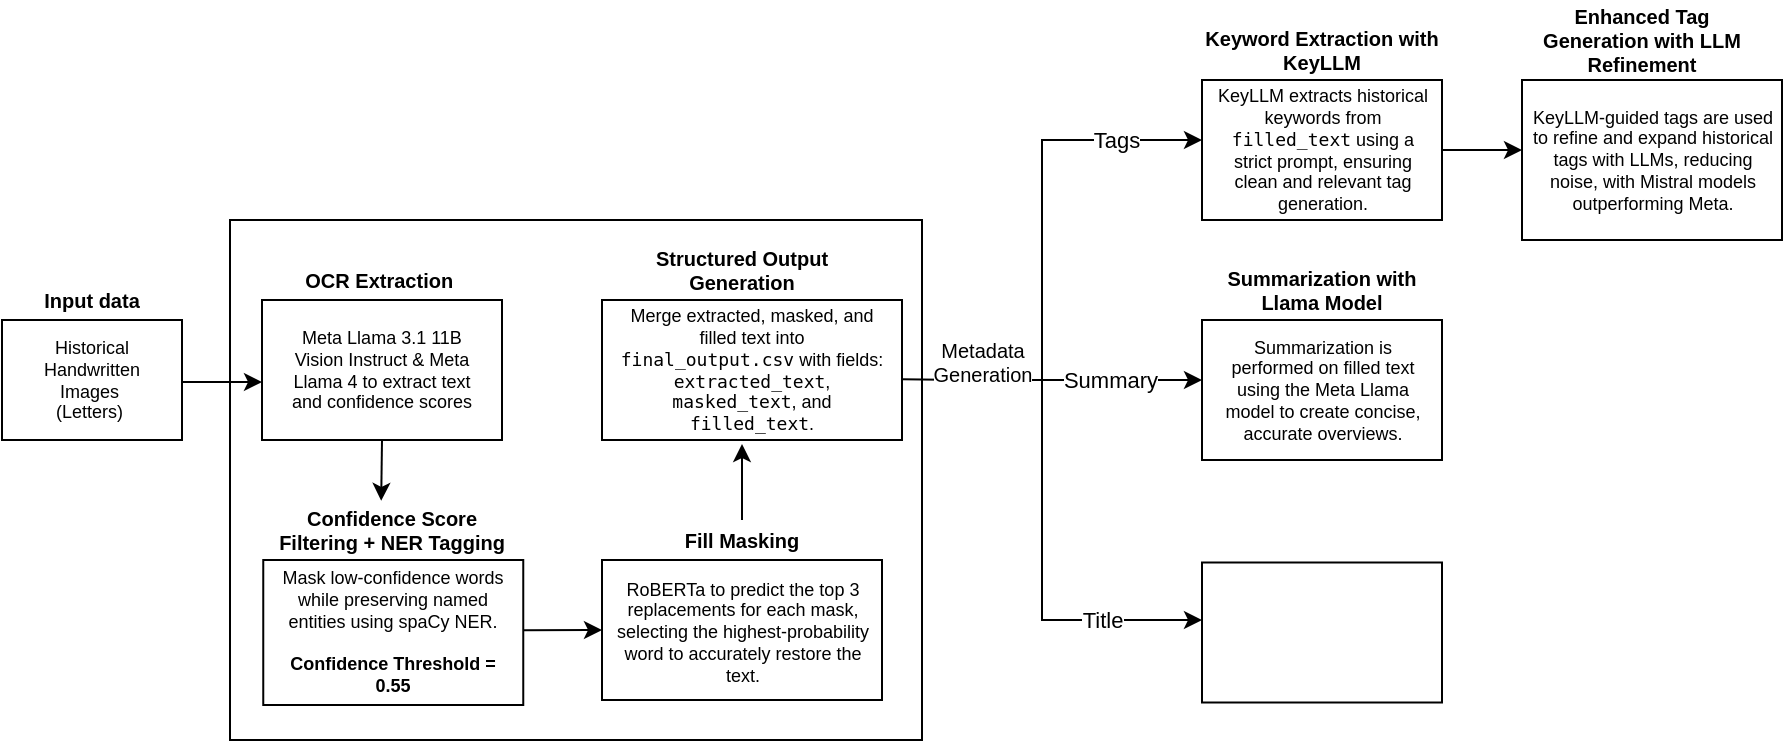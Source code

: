 <mxfile version="26.2.14">
  <diagram name="Page-1" id="Rm9Mzx5MZPHw29uNUsY4">
    <mxGraphModel dx="983" dy="536" grid="1" gridSize="10" guides="1" tooltips="1" connect="1" arrows="1" fold="1" page="1" pageScale="1" pageWidth="827" pageHeight="1169" math="0" shadow="0">
      <root>
        <mxCell id="0" />
        <mxCell id="1" parent="0" />
        <mxCell id="MpDEyv8cJ5t634f4Yrty-10" value="" style="rounded=0;whiteSpace=wrap;html=1;" vertex="1" parent="1">
          <mxGeometry x="214" y="240" width="346" height="260" as="geometry" />
        </mxCell>
        <mxCell id="MpDEyv8cJ5t634f4Yrty-1" value="" style="rounded=0;whiteSpace=wrap;html=1;" vertex="1" parent="1">
          <mxGeometry x="100" y="290" width="90" height="60" as="geometry" />
        </mxCell>
        <mxCell id="MpDEyv8cJ5t634f4Yrty-2" value="Historical Handwritten Images&amp;nbsp;&lt;div&gt;&lt;span style=&quot;background-color: transparent; color: light-dark(rgb(0, 0, 0), rgb(255, 255, 255));&quot;&gt;(Letters)&amp;nbsp;&lt;/span&gt;&lt;/div&gt;" style="text;html=1;align=center;verticalAlign=middle;whiteSpace=wrap;rounded=0;fontSize=9;" vertex="1" parent="1">
          <mxGeometry x="115" y="305" width="60" height="30" as="geometry" />
        </mxCell>
        <mxCell id="MpDEyv8cJ5t634f4Yrty-3" value="Input data" style="text;html=1;align=center;verticalAlign=middle;whiteSpace=wrap;rounded=0;fontStyle=1;fontSize=10;" vertex="1" parent="1">
          <mxGeometry x="115" y="270" width="60" height="20" as="geometry" />
        </mxCell>
        <mxCell id="MpDEyv8cJ5t634f4Yrty-5" value="" style="rounded=0;whiteSpace=wrap;html=1;" vertex="1" parent="1">
          <mxGeometry x="230" y="280" width="120" height="70" as="geometry" />
        </mxCell>
        <mxCell id="MpDEyv8cJ5t634f4Yrty-7" value="OCR Extraction&amp;nbsp;" style="text;html=1;align=center;verticalAlign=middle;whiteSpace=wrap;rounded=0;fontStyle=1;fontSize=10;" vertex="1" parent="1">
          <mxGeometry x="230" y="260" width="120" height="20" as="geometry" />
        </mxCell>
        <mxCell id="MpDEyv8cJ5t634f4Yrty-8" value="Meta Llama 3.1 11B Vision Instruct &amp;amp; Meta Llama 4 to extract text and confidence scores" style="text;html=1;align=center;verticalAlign=middle;whiteSpace=wrap;rounded=0;fontSize=9;" vertex="1" parent="1">
          <mxGeometry x="236.25" y="302.5" width="107.5" height="25" as="geometry" />
        </mxCell>
        <mxCell id="MpDEyv8cJ5t634f4Yrty-12" value="" style="rounded=0;whiteSpace=wrap;html=1;" vertex="1" parent="1">
          <mxGeometry x="230.63" y="410" width="130" height="72.5" as="geometry" />
        </mxCell>
        <mxCell id="MpDEyv8cJ5t634f4Yrty-14" value="" style="endArrow=classic;html=1;rounded=0;" edge="1" parent="1">
          <mxGeometry width="50" height="50" relative="1" as="geometry">
            <mxPoint x="190" y="321" as="sourcePoint" />
            <mxPoint x="230" y="321" as="targetPoint" />
            <Array as="points">
              <mxPoint x="210" y="321" />
            </Array>
          </mxGeometry>
        </mxCell>
        <mxCell id="MpDEyv8cJ5t634f4Yrty-16" value="" style="endArrow=classic;html=1;rounded=0;exitX=0.5;exitY=1;exitDx=0;exitDy=0;entryX=0.455;entryY=0.013;entryDx=0;entryDy=0;entryPerimeter=0;" edge="1" parent="1" source="MpDEyv8cJ5t634f4Yrty-5" target="MpDEyv8cJ5t634f4Yrty-15">
          <mxGeometry width="50" height="50" relative="1" as="geometry">
            <mxPoint x="310" y="350" as="sourcePoint" />
            <mxPoint x="310" y="390" as="targetPoint" />
          </mxGeometry>
        </mxCell>
        <mxCell id="MpDEyv8cJ5t634f4Yrty-15" value="Confidence Score Filtering + NER Tagging" style="text;html=1;align=center;verticalAlign=middle;whiteSpace=wrap;rounded=0;fontStyle=1;fontSize=10;" vertex="1" parent="1">
          <mxGeometry x="235" y="380" width="120" height="30" as="geometry" />
        </mxCell>
        <mxCell id="MpDEyv8cJ5t634f4Yrty-17" value="Mask low-confidence words while preserving named entities using spaCy NER.&lt;br&gt;&lt;br&gt;&lt;b&gt;Confidence Threshold = 0.55&lt;/b&gt;" style="text;html=1;align=center;verticalAlign=middle;whiteSpace=wrap;rounded=0;fontSize=9;" vertex="1" parent="1">
          <mxGeometry x="236.25" y="418.75" width="118.75" height="55" as="geometry" />
        </mxCell>
        <mxCell id="MpDEyv8cJ5t634f4Yrty-23" value="" style="rounded=0;whiteSpace=wrap;html=1;" vertex="1" parent="1">
          <mxGeometry x="400" y="410" width="140" height="70" as="geometry" />
        </mxCell>
        <mxCell id="MpDEyv8cJ5t634f4Yrty-24" value="Fill Masking" style="text;html=1;align=center;verticalAlign=middle;whiteSpace=wrap;rounded=0;fontStyle=1;fontSize=10;" vertex="1" parent="1">
          <mxGeometry x="410" y="390" width="120" height="20" as="geometry" />
        </mxCell>
        <mxCell id="MpDEyv8cJ5t634f4Yrty-25" value="RoBERTa to predict the top 3 replacements for each mask, selecting the highest-probability word to accurately restore the text." style="text;html=1;align=center;verticalAlign=middle;whiteSpace=wrap;rounded=0;fontSize=9;" vertex="1" parent="1">
          <mxGeometry x="403.5" y="428.75" width="133" height="35" as="geometry" />
        </mxCell>
        <mxCell id="MpDEyv8cJ5t634f4Yrty-28" value="" style="endArrow=classic;html=1;rounded=0;" edge="1" parent="1">
          <mxGeometry width="50" height="50" relative="1" as="geometry">
            <mxPoint x="360.63" y="445.11" as="sourcePoint" />
            <mxPoint x="400" y="445" as="targetPoint" />
          </mxGeometry>
        </mxCell>
        <mxCell id="MpDEyv8cJ5t634f4Yrty-30" value="" style="rounded=0;whiteSpace=wrap;html=1;" vertex="1" parent="1">
          <mxGeometry x="400" y="280" width="150" height="70" as="geometry" />
        </mxCell>
        <mxCell id="MpDEyv8cJ5t634f4Yrty-31" value="" style="endArrow=classic;html=1;rounded=0;exitX=0.5;exitY=0;exitDx=0;exitDy=0;" edge="1" parent="1" source="MpDEyv8cJ5t634f4Yrty-24">
          <mxGeometry width="50" height="50" relative="1" as="geometry">
            <mxPoint x="420" y="330" as="sourcePoint" />
            <mxPoint x="470" y="352" as="targetPoint" />
          </mxGeometry>
        </mxCell>
        <mxCell id="MpDEyv8cJ5t634f4Yrty-32" value="Merge extracted, masked, and filled text into &lt;code data-start=&quot;75&quot; data-end=&quot;93&quot;&gt;final_output.csv&lt;/code&gt; with fields: &lt;code data-start=&quot;107&quot; data-end=&quot;123&quot;&gt;extracted_text&lt;/code&gt;, &lt;code data-start=&quot;125&quot; data-end=&quot;138&quot;&gt;masked_text&lt;/code&gt;, and &lt;code data-start=&quot;144&quot; data-end=&quot;157&quot;&gt;filled_text&lt;/code&gt;." style="text;html=1;align=center;verticalAlign=middle;whiteSpace=wrap;rounded=0;fontSize=9;" vertex="1" parent="1">
          <mxGeometry x="405" y="305" width="140" height="20" as="geometry" />
        </mxCell>
        <mxCell id="MpDEyv8cJ5t634f4Yrty-33" value="Structured Output Generation" style="text;html=1;align=center;verticalAlign=middle;whiteSpace=wrap;rounded=0;fontStyle=1;fontSize=10;" vertex="1" parent="1">
          <mxGeometry x="410" y="250" width="120" height="30" as="geometry" />
        </mxCell>
        <mxCell id="MpDEyv8cJ5t634f4Yrty-36" value="" style="endArrow=classic;html=1;rounded=0;" edge="1" parent="1">
          <mxGeometry relative="1" as="geometry">
            <mxPoint x="550" y="319.63" as="sourcePoint" />
            <mxPoint x="700" y="200" as="targetPoint" />
            <Array as="points">
              <mxPoint x="580" y="320" />
              <mxPoint x="620" y="320" />
              <mxPoint x="620" y="280" />
              <mxPoint x="620" y="200" />
            </Array>
          </mxGeometry>
        </mxCell>
        <mxCell id="MpDEyv8cJ5t634f4Yrty-37" value="Metadata&lt;div&gt;Generation&lt;/div&gt;" style="edgeLabel;resizable=0;html=1;;align=center;verticalAlign=middle;fontSize=10;" connectable="0" vertex="1" parent="MpDEyv8cJ5t634f4Yrty-36">
          <mxGeometry relative="1" as="geometry">
            <mxPoint x="-30" y="56" as="offset" />
          </mxGeometry>
        </mxCell>
        <mxCell id="MpDEyv8cJ5t634f4Yrty-50" value="Tags" style="edgeLabel;html=1;align=center;verticalAlign=middle;resizable=0;points=[];" vertex="1" connectable="0" parent="MpDEyv8cJ5t634f4Yrty-36">
          <mxGeometry x="0.69" y="-2" relative="1" as="geometry">
            <mxPoint x="-1" y="-2" as="offset" />
          </mxGeometry>
        </mxCell>
        <mxCell id="MpDEyv8cJ5t634f4Yrty-43" value="" style="endArrow=classic;html=1;rounded=0;" edge="1" parent="1">
          <mxGeometry width="50" height="50" relative="1" as="geometry">
            <mxPoint x="620" y="320" as="sourcePoint" />
            <mxPoint x="700" y="320" as="targetPoint" />
          </mxGeometry>
        </mxCell>
        <mxCell id="MpDEyv8cJ5t634f4Yrty-51" value="Summary" style="edgeLabel;html=1;align=center;verticalAlign=middle;resizable=0;points=[];" vertex="1" connectable="0" parent="MpDEyv8cJ5t634f4Yrty-43">
          <mxGeometry x="-0.148" y="-2" relative="1" as="geometry">
            <mxPoint y="-2" as="offset" />
          </mxGeometry>
        </mxCell>
        <mxCell id="MpDEyv8cJ5t634f4Yrty-47" value="" style="endArrow=classic;html=1;rounded=0;" edge="1" parent="1">
          <mxGeometry width="50" height="50" relative="1" as="geometry">
            <mxPoint x="620" y="320" as="sourcePoint" />
            <mxPoint x="700" y="440" as="targetPoint" />
            <Array as="points">
              <mxPoint x="620" y="440" />
            </Array>
          </mxGeometry>
        </mxCell>
        <mxCell id="MpDEyv8cJ5t634f4Yrty-52" value="Title" style="edgeLabel;html=1;align=center;verticalAlign=middle;resizable=0;points=[];" vertex="1" connectable="0" parent="MpDEyv8cJ5t634f4Yrty-47">
          <mxGeometry x="0.649" relative="1" as="geometry">
            <mxPoint x="-15" as="offset" />
          </mxGeometry>
        </mxCell>
        <mxCell id="MpDEyv8cJ5t634f4Yrty-49" value="" style="rounded=0;whiteSpace=wrap;html=1;" vertex="1" parent="1">
          <mxGeometry x="700" y="170" width="120" height="70" as="geometry" />
        </mxCell>
        <mxCell id="MpDEyv8cJ5t634f4Yrty-53" value="Keyword Extraction with KeyLLM" style="text;html=1;align=center;verticalAlign=middle;whiteSpace=wrap;rounded=0;fontStyle=1;fontSize=10;" vertex="1" parent="1">
          <mxGeometry x="700" y="140" width="120" height="30" as="geometry" />
        </mxCell>
        <mxCell id="MpDEyv8cJ5t634f4Yrty-56" value="" style="edgeStyle=orthogonalEdgeStyle;rounded=0;orthogonalLoop=1;jettySize=auto;html=1;exitX=1;exitY=0.5;exitDx=0;exitDy=0;" edge="1" parent="1" source="MpDEyv8cJ5t634f4Yrty-49">
          <mxGeometry relative="1" as="geometry">
            <mxPoint x="850" y="205" as="sourcePoint" />
            <mxPoint x="860" y="205" as="targetPoint" />
          </mxGeometry>
        </mxCell>
        <mxCell id="MpDEyv8cJ5t634f4Yrty-54" value="KeyLLM extracts historical keywords from &lt;code data-start=&quot;776&quot; data-end=&quot;789&quot;&gt;filled_text&lt;/code&gt; using a strict prompt, ensuring clean and relevant tag generation." style="text;html=1;align=center;verticalAlign=middle;whiteSpace=wrap;rounded=0;fontSize=9;" vertex="1" parent="1">
          <mxGeometry x="703.75" y="190" width="112.5" height="30" as="geometry" />
        </mxCell>
        <mxCell id="MpDEyv8cJ5t634f4Yrty-57" value="" style="rounded=0;whiteSpace=wrap;html=1;" vertex="1" parent="1">
          <mxGeometry x="860" y="170" width="130" height="80" as="geometry" />
        </mxCell>
        <mxCell id="MpDEyv8cJ5t634f4Yrty-58" value="Enhanced Tag Generation with LLM Refinement" style="text;html=1;align=center;verticalAlign=middle;whiteSpace=wrap;rounded=0;fontStyle=1;fontSize=10;" vertex="1" parent="1">
          <mxGeometry x="860" y="130" width="120" height="40" as="geometry" />
        </mxCell>
        <mxCell id="MpDEyv8cJ5t634f4Yrty-59" value="KeyLLM-guided tags are used to refine and expand historical tags with LLMs, reducing noise, with Mistral models outperforming Meta." style="text;html=1;align=center;verticalAlign=middle;whiteSpace=wrap;rounded=0;fontSize=9;" vertex="1" parent="1">
          <mxGeometry x="863.75" y="195" width="122.5" height="30" as="geometry" />
        </mxCell>
        <mxCell id="MpDEyv8cJ5t634f4Yrty-60" value="" style="rounded=0;whiteSpace=wrap;html=1;" vertex="1" parent="1">
          <mxGeometry x="700" y="290" width="120" height="70" as="geometry" />
        </mxCell>
        <mxCell id="MpDEyv8cJ5t634f4Yrty-61" value="Summarization with Llama Model" style="text;html=1;align=center;verticalAlign=middle;whiteSpace=wrap;rounded=0;fontStyle=1;fontSize=10;" vertex="1" parent="1">
          <mxGeometry x="700" y="260" width="120" height="30" as="geometry" />
        </mxCell>
        <mxCell id="MpDEyv8cJ5t634f4Yrty-62" value="Summarization is performed on filled text using the Meta Llama model to create concise, accurate overviews." style="text;html=1;align=center;verticalAlign=middle;whiteSpace=wrap;rounded=0;fontSize=9;" vertex="1" parent="1">
          <mxGeometry x="703.75" y="310" width="112.5" height="30" as="geometry" />
        </mxCell>
        <mxCell id="MpDEyv8cJ5t634f4Yrty-63" value="" style="rounded=0;whiteSpace=wrap;html=1;" vertex="1" parent="1">
          <mxGeometry x="700" y="411.25" width="120" height="70" as="geometry" />
        </mxCell>
      </root>
    </mxGraphModel>
  </diagram>
</mxfile>
